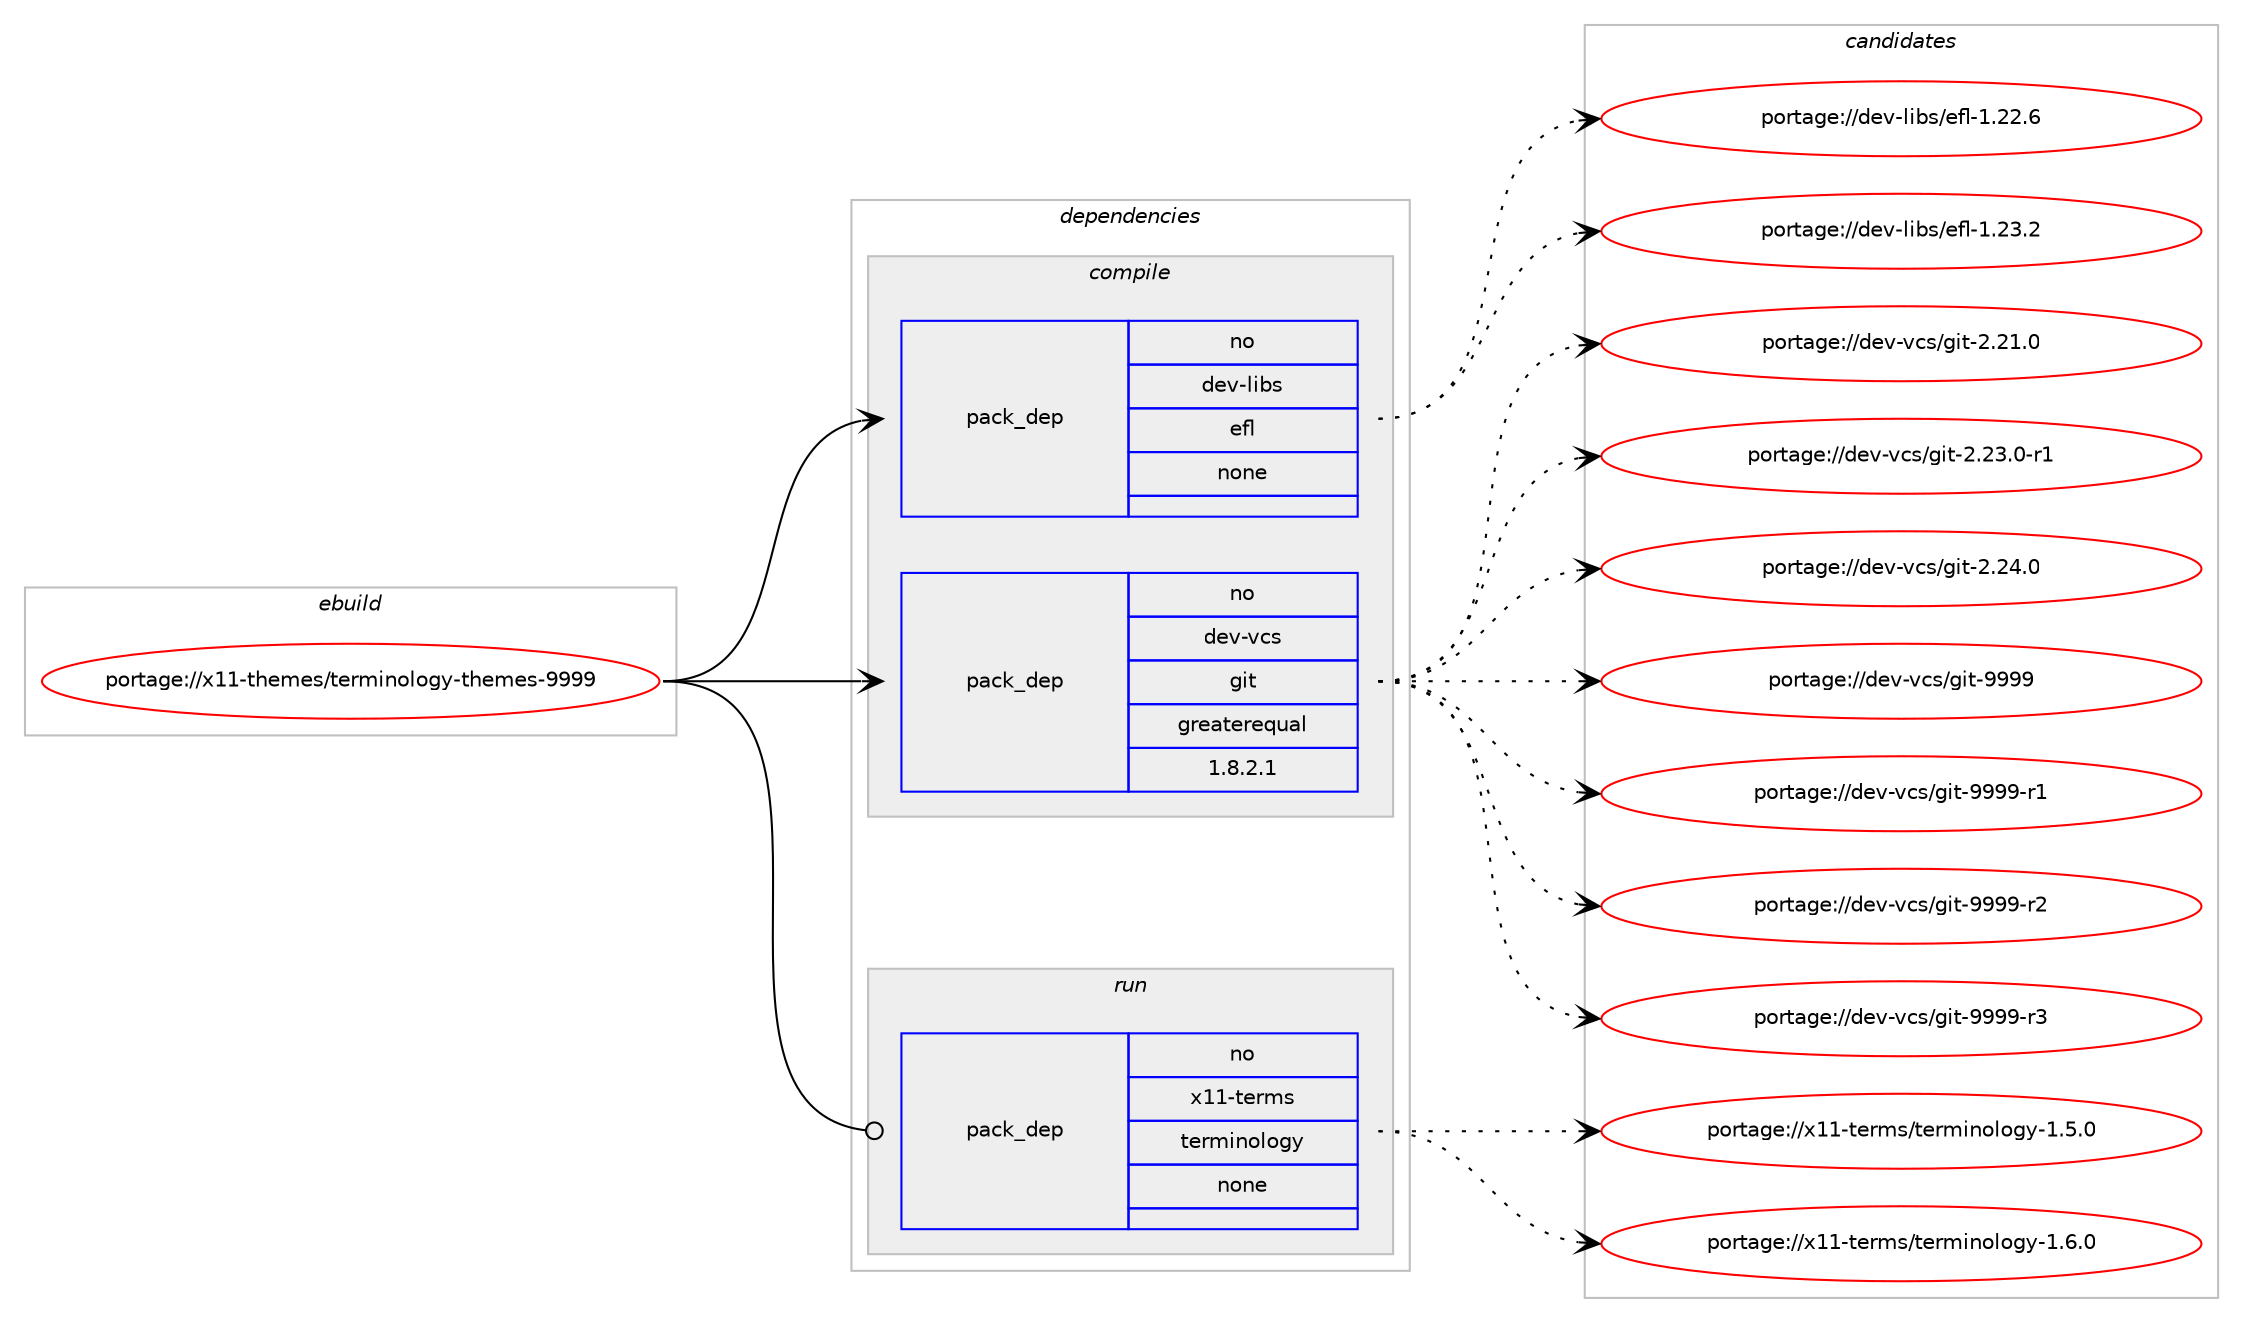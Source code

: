 digraph prolog {

# *************
# Graph options
# *************

newrank=true;
concentrate=true;
compound=true;
graph [rankdir=LR,fontname=Helvetica,fontsize=10,ranksep=1.5];#, ranksep=2.5, nodesep=0.2];
edge  [arrowhead=vee];
node  [fontname=Helvetica,fontsize=10];

# **********
# The ebuild
# **********

subgraph cluster_leftcol {
color=gray;
rank=same;
label=<<i>ebuild</i>>;
id [label="portage://x11-themes/terminology-themes-9999", color=red, width=4, href="../x11-themes/terminology-themes-9999.svg"];
}

# ****************
# The dependencies
# ****************

subgraph cluster_midcol {
color=gray;
label=<<i>dependencies</i>>;
subgraph cluster_compile {
fillcolor="#eeeeee";
style=filled;
label=<<i>compile</i>>;
subgraph pack341305 {
dependency458649 [label=<<TABLE BORDER="0" CELLBORDER="1" CELLSPACING="0" CELLPADDING="4" WIDTH="220"><TR><TD ROWSPAN="6" CELLPADDING="30">pack_dep</TD></TR><TR><TD WIDTH="110">no</TD></TR><TR><TD>dev-libs</TD></TR><TR><TD>efl</TD></TR><TR><TD>none</TD></TR><TR><TD></TD></TR></TABLE>>, shape=none, color=blue];
}
id:e -> dependency458649:w [weight=20,style="solid",arrowhead="vee"];
subgraph pack341306 {
dependency458650 [label=<<TABLE BORDER="0" CELLBORDER="1" CELLSPACING="0" CELLPADDING="4" WIDTH="220"><TR><TD ROWSPAN="6" CELLPADDING="30">pack_dep</TD></TR><TR><TD WIDTH="110">no</TD></TR><TR><TD>dev-vcs</TD></TR><TR><TD>git</TD></TR><TR><TD>greaterequal</TD></TR><TR><TD>1.8.2.1</TD></TR></TABLE>>, shape=none, color=blue];
}
id:e -> dependency458650:w [weight=20,style="solid",arrowhead="vee"];
}
subgraph cluster_compileandrun {
fillcolor="#eeeeee";
style=filled;
label=<<i>compile and run</i>>;
}
subgraph cluster_run {
fillcolor="#eeeeee";
style=filled;
label=<<i>run</i>>;
subgraph pack341307 {
dependency458651 [label=<<TABLE BORDER="0" CELLBORDER="1" CELLSPACING="0" CELLPADDING="4" WIDTH="220"><TR><TD ROWSPAN="6" CELLPADDING="30">pack_dep</TD></TR><TR><TD WIDTH="110">no</TD></TR><TR><TD>x11-terms</TD></TR><TR><TD>terminology</TD></TR><TR><TD>none</TD></TR><TR><TD></TD></TR></TABLE>>, shape=none, color=blue];
}
id:e -> dependency458651:w [weight=20,style="solid",arrowhead="odot"];
}
}

# **************
# The candidates
# **************

subgraph cluster_choices {
rank=same;
color=gray;
label=<<i>candidates</i>>;

subgraph choice341305 {
color=black;
nodesep=1;
choiceportage10010111845108105981154710110210845494650504654 [label="portage://dev-libs/efl-1.22.6", color=red, width=4,href="../dev-libs/efl-1.22.6.svg"];
choiceportage10010111845108105981154710110210845494650514650 [label="portage://dev-libs/efl-1.23.2", color=red, width=4,href="../dev-libs/efl-1.23.2.svg"];
dependency458649:e -> choiceportage10010111845108105981154710110210845494650504654:w [style=dotted,weight="100"];
dependency458649:e -> choiceportage10010111845108105981154710110210845494650514650:w [style=dotted,weight="100"];
}
subgraph choice341306 {
color=black;
nodesep=1;
choiceportage10010111845118991154710310511645504650494648 [label="portage://dev-vcs/git-2.21.0", color=red, width=4,href="../dev-vcs/git-2.21.0.svg"];
choiceportage100101118451189911547103105116455046505146484511449 [label="portage://dev-vcs/git-2.23.0-r1", color=red, width=4,href="../dev-vcs/git-2.23.0-r1.svg"];
choiceportage10010111845118991154710310511645504650524648 [label="portage://dev-vcs/git-2.24.0", color=red, width=4,href="../dev-vcs/git-2.24.0.svg"];
choiceportage1001011184511899115471031051164557575757 [label="portage://dev-vcs/git-9999", color=red, width=4,href="../dev-vcs/git-9999.svg"];
choiceportage10010111845118991154710310511645575757574511449 [label="portage://dev-vcs/git-9999-r1", color=red, width=4,href="../dev-vcs/git-9999-r1.svg"];
choiceportage10010111845118991154710310511645575757574511450 [label="portage://dev-vcs/git-9999-r2", color=red, width=4,href="../dev-vcs/git-9999-r2.svg"];
choiceportage10010111845118991154710310511645575757574511451 [label="portage://dev-vcs/git-9999-r3", color=red, width=4,href="../dev-vcs/git-9999-r3.svg"];
dependency458650:e -> choiceportage10010111845118991154710310511645504650494648:w [style=dotted,weight="100"];
dependency458650:e -> choiceportage100101118451189911547103105116455046505146484511449:w [style=dotted,weight="100"];
dependency458650:e -> choiceportage10010111845118991154710310511645504650524648:w [style=dotted,weight="100"];
dependency458650:e -> choiceportage1001011184511899115471031051164557575757:w [style=dotted,weight="100"];
dependency458650:e -> choiceportage10010111845118991154710310511645575757574511449:w [style=dotted,weight="100"];
dependency458650:e -> choiceportage10010111845118991154710310511645575757574511450:w [style=dotted,weight="100"];
dependency458650:e -> choiceportage10010111845118991154710310511645575757574511451:w [style=dotted,weight="100"];
}
subgraph choice341307 {
color=black;
nodesep=1;
choiceportage12049494511610111410911547116101114109105110111108111103121454946534648 [label="portage://x11-terms/terminology-1.5.0", color=red, width=4,href="../x11-terms/terminology-1.5.0.svg"];
choiceportage12049494511610111410911547116101114109105110111108111103121454946544648 [label="portage://x11-terms/terminology-1.6.0", color=red, width=4,href="../x11-terms/terminology-1.6.0.svg"];
dependency458651:e -> choiceportage12049494511610111410911547116101114109105110111108111103121454946534648:w [style=dotted,weight="100"];
dependency458651:e -> choiceportage12049494511610111410911547116101114109105110111108111103121454946544648:w [style=dotted,weight="100"];
}
}

}
